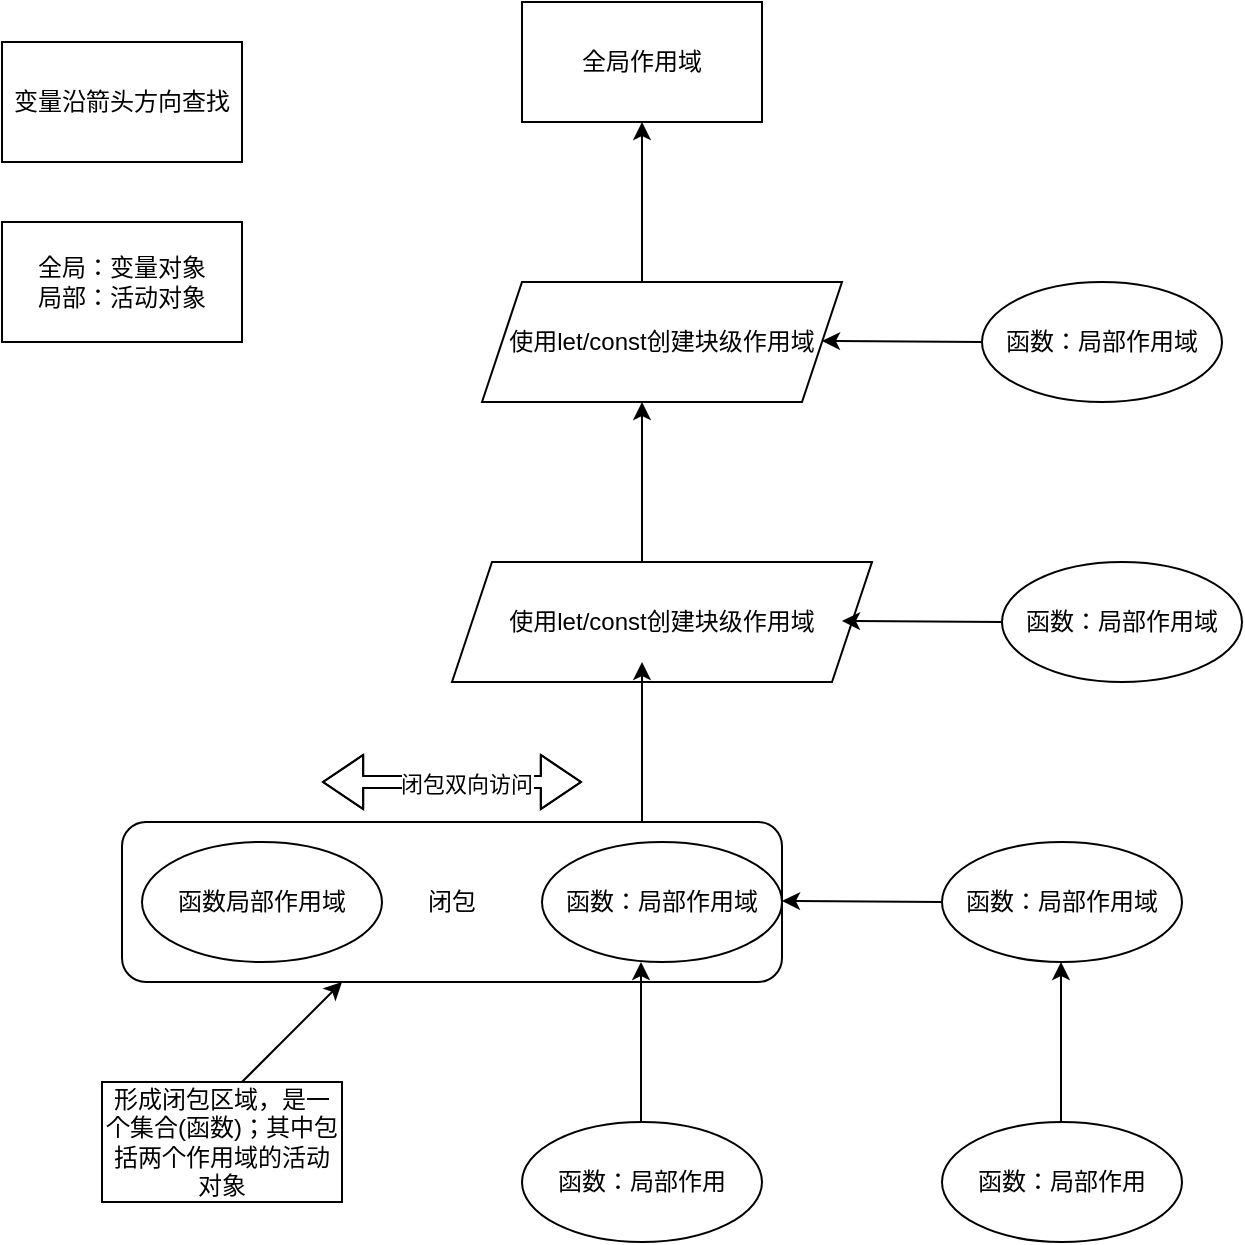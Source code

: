 <mxfile version="20.3.0" type="device"><diagram id="g6UYX7bPAaKbJSuTGhz4" name="第 1 页"><mxGraphModel dx="1104" dy="1027" grid="1" gridSize="10" guides="1" tooltips="1" connect="1" arrows="1" fold="1" page="1" pageScale="1" pageWidth="827" pageHeight="1169" math="0" shadow="0"><root><mxCell id="0"/><mxCell id="1" parent="0"/><mxCell id="fC5pU98cbzpUCaMKLJs1-1" value="全局作用域" style="rounded=0;whiteSpace=wrap;html=1;" parent="1" vertex="1"><mxGeometry x="330" y="160" width="120" height="60" as="geometry"/></mxCell><mxCell id="fC5pU98cbzpUCaMKLJs1-2" value="使用let/const创建块级作用域" style="shape=parallelogram;perimeter=parallelogramPerimeter;whiteSpace=wrap;html=1;fixedSize=1;rounded=0;" parent="1" vertex="1"><mxGeometry x="310" y="300" width="180" height="60" as="geometry"/></mxCell><mxCell id="fC5pU98cbzpUCaMKLJs1-9" value="" style="edgeStyle=orthogonalEdgeStyle;rounded=0;orthogonalLoop=1;jettySize=auto;html=1;" parent="1" source="fC5pU98cbzpUCaMKLJs1-4" target="fC5pU98cbzpUCaMKLJs1-8" edge="1"><mxGeometry relative="1" as="geometry"/></mxCell><mxCell id="fC5pU98cbzpUCaMKLJs1-11" value="闭包" style="rounded=1;whiteSpace=wrap;html=1;" parent="1" vertex="1"><mxGeometry x="130" y="570" width="330" height="80" as="geometry"/></mxCell><mxCell id="fC5pU98cbzpUCaMKLJs1-4" value="函数：局部作用域" style="ellipse;whiteSpace=wrap;html=1;rounded=0;" parent="1" vertex="1"><mxGeometry x="340" y="580" width="120" height="60" as="geometry"/></mxCell><mxCell id="fC5pU98cbzpUCaMKLJs1-6" value="函数：局部作用域" style="ellipse;whiteSpace=wrap;html=1;rounded=0;" parent="1" vertex="1"><mxGeometry x="540" y="580" width="120" height="60" as="geometry"/></mxCell><mxCell id="fC5pU98cbzpUCaMKLJs1-8" value="函数局部作用域" style="ellipse;whiteSpace=wrap;html=1;rounded=0;" parent="1" vertex="1"><mxGeometry x="140" y="580" width="120" height="60" as="geometry"/></mxCell><mxCell id="fC5pU98cbzpUCaMKLJs1-12" value="函数：局部作用" style="ellipse;whiteSpace=wrap;html=1;rounded=0;" parent="1" vertex="1"><mxGeometry x="540" y="720" width="120" height="60" as="geometry"/></mxCell><mxCell id="fC5pU98cbzpUCaMKLJs1-14" value="" style="shape=flexArrow;endArrow=classic;startArrow=classic;html=1;rounded=0;width=6;startSize=6.36;endSize=6.36;" parent="1" edge="1"><mxGeometry width="100" height="100" relative="1" as="geometry"><mxPoint x="230" y="550" as="sourcePoint"/><mxPoint x="360" y="550" as="targetPoint"/><Array as="points"><mxPoint x="290" y="550"/></Array></mxGeometry></mxCell><mxCell id="fC5pU98cbzpUCaMKLJs1-19" value="闭包双向访问" style="edgeLabel;html=1;align=center;verticalAlign=middle;resizable=0;points=[];" parent="fC5pU98cbzpUCaMKLJs1-14" vertex="1" connectable="0"><mxGeometry x="0.105" y="-1" relative="1" as="geometry"><mxPoint as="offset"/></mxGeometry></mxCell><mxCell id="fC5pU98cbzpUCaMKLJs1-16" value="使用let/const创建块级作用域" style="shape=parallelogram;perimeter=parallelogramPerimeter;whiteSpace=wrap;html=1;fixedSize=1;rounded=0;" parent="1" vertex="1"><mxGeometry x="295" y="440" width="210" height="60" as="geometry"/></mxCell><mxCell id="fC5pU98cbzpUCaMKLJs1-21" value="" style="endArrow=classic;html=1;rounded=0;" parent="1" edge="1"><mxGeometry width="50" height="50" relative="1" as="geometry"><mxPoint x="599.5" y="720" as="sourcePoint"/><mxPoint x="599.5" y="640" as="targetPoint"/><Array as="points"><mxPoint x="599.5" y="690"/></Array></mxGeometry></mxCell><mxCell id="fC5pU98cbzpUCaMKLJs1-22" value="" style="endArrow=classic;html=1;rounded=0;" parent="1" edge="1"><mxGeometry width="50" height="50" relative="1" as="geometry"><mxPoint x="390" y="570" as="sourcePoint"/><mxPoint x="390" y="490" as="targetPoint"/><Array as="points"><mxPoint x="390" y="540"/></Array></mxGeometry></mxCell><mxCell id="fC5pU98cbzpUCaMKLJs1-23" value="" style="endArrow=classic;html=1;rounded=0;" parent="1" edge="1"><mxGeometry width="50" height="50" relative="1" as="geometry"><mxPoint x="390" y="440" as="sourcePoint"/><mxPoint x="390" y="360" as="targetPoint"/><Array as="points"><mxPoint x="390" y="410"/></Array></mxGeometry></mxCell><mxCell id="fC5pU98cbzpUCaMKLJs1-24" value="" style="endArrow=classic;html=1;rounded=0;" parent="1" edge="1"><mxGeometry width="50" height="50" relative="1" as="geometry"><mxPoint x="390" y="300" as="sourcePoint"/><mxPoint x="390" y="220" as="targetPoint"/><Array as="points"><mxPoint x="390" y="270"/></Array></mxGeometry></mxCell><mxCell id="fC5pU98cbzpUCaMKLJs1-25" value="" style="endArrow=classic;html=1;rounded=0;exitX=0;exitY=0.5;exitDx=0;exitDy=0;" parent="1" source="fC5pU98cbzpUCaMKLJs1-6" edge="1"><mxGeometry width="50" height="50" relative="1" as="geometry"><mxPoint x="530" y="609.5" as="sourcePoint"/><mxPoint x="460" y="609.5" as="targetPoint"/><Array as="points"/></mxGeometry></mxCell><mxCell id="fC5pU98cbzpUCaMKLJs1-26" value="函数：局部作用" style="ellipse;whiteSpace=wrap;html=1;rounded=0;" parent="1" vertex="1"><mxGeometry x="330" y="720" width="120" height="60" as="geometry"/></mxCell><mxCell id="fC5pU98cbzpUCaMKLJs1-27" value="" style="endArrow=classic;html=1;rounded=0;" parent="1" edge="1"><mxGeometry width="50" height="50" relative="1" as="geometry"><mxPoint x="389.5" y="720" as="sourcePoint"/><mxPoint x="389.5" y="640" as="targetPoint"/><Array as="points"><mxPoint x="389.5" y="690"/></Array></mxGeometry></mxCell><mxCell id="fC5pU98cbzpUCaMKLJs1-28" value="" style="endArrow=classic;html=1;rounded=0;" parent="1" edge="1"><mxGeometry width="50" height="50" relative="1" as="geometry"><mxPoint x="190" y="700" as="sourcePoint"/><mxPoint x="240" y="650" as="targetPoint"/></mxGeometry></mxCell><mxCell id="fC5pU98cbzpUCaMKLJs1-29" value="形成闭包区域，是一个集合(函数)；其中包括两个作用域的活动对象" style="rounded=0;whiteSpace=wrap;html=1;" parent="1" vertex="1"><mxGeometry x="120" y="700" width="120" height="60" as="geometry"/></mxCell><mxCell id="fC5pU98cbzpUCaMKLJs1-30" value="函数：局部作用域" style="ellipse;whiteSpace=wrap;html=1;rounded=0;" parent="1" vertex="1"><mxGeometry x="570" y="440" width="120" height="60" as="geometry"/></mxCell><mxCell id="fC5pU98cbzpUCaMKLJs1-32" value="" style="endArrow=classic;html=1;rounded=0;exitX=0;exitY=0.5;exitDx=0;exitDy=0;" parent="1" edge="1"><mxGeometry width="50" height="50" relative="1" as="geometry"><mxPoint x="570" y="470" as="sourcePoint"/><mxPoint x="490" y="469.5" as="targetPoint"/><Array as="points"/></mxGeometry></mxCell><mxCell id="fC5pU98cbzpUCaMKLJs1-33" value="函数：局部作用域" style="ellipse;whiteSpace=wrap;html=1;rounded=0;" parent="1" vertex="1"><mxGeometry x="560" y="300" width="120" height="60" as="geometry"/></mxCell><mxCell id="fC5pU98cbzpUCaMKLJs1-34" value="" style="endArrow=classic;html=1;rounded=0;exitX=0;exitY=0.5;exitDx=0;exitDy=0;" parent="1" edge="1"><mxGeometry width="50" height="50" relative="1" as="geometry"><mxPoint x="560" y="330" as="sourcePoint"/><mxPoint x="480" y="329.5" as="targetPoint"/><Array as="points"/></mxGeometry></mxCell><mxCell id="fC5pU98cbzpUCaMKLJs1-35" value="变量沿箭头方向查找" style="rounded=0;whiteSpace=wrap;html=1;" parent="1" vertex="1"><mxGeometry x="70" y="180" width="120" height="60" as="geometry"/></mxCell><mxCell id="voyvks7TV0Y8FqpDF0BS-1" value="全局：变量对象&lt;br&gt;局部：活动对象" style="rounded=0;whiteSpace=wrap;html=1;" vertex="1" parent="1"><mxGeometry x="70" y="270" width="120" height="60" as="geometry"/></mxCell></root></mxGraphModel></diagram></mxfile>